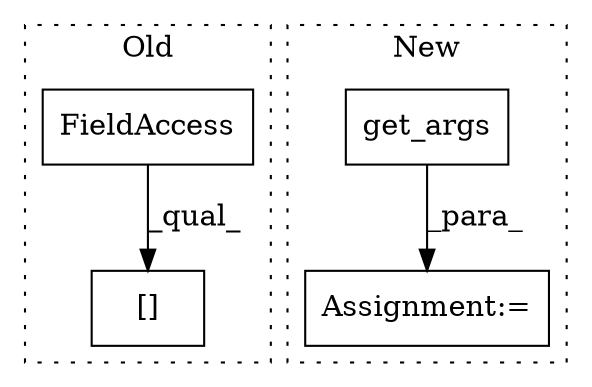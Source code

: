 digraph G {
subgraph cluster0 {
1 [label="[]" a="2" s="1736,1746" l="9,1" shape="box"];
3 [label="FieldAccess" a="22" s="1736" l="8" shape="box"];
label = "Old";
style="dotted";
}
subgraph cluster1 {
2 [label="get_args" a="32" s="1742,1763" l="9,1" shape="box"];
4 [label="Assignment:=" a="7" s="1741" l="1" shape="box"];
label = "New";
style="dotted";
}
2 -> 4 [label="_para_"];
3 -> 1 [label="_qual_"];
}
